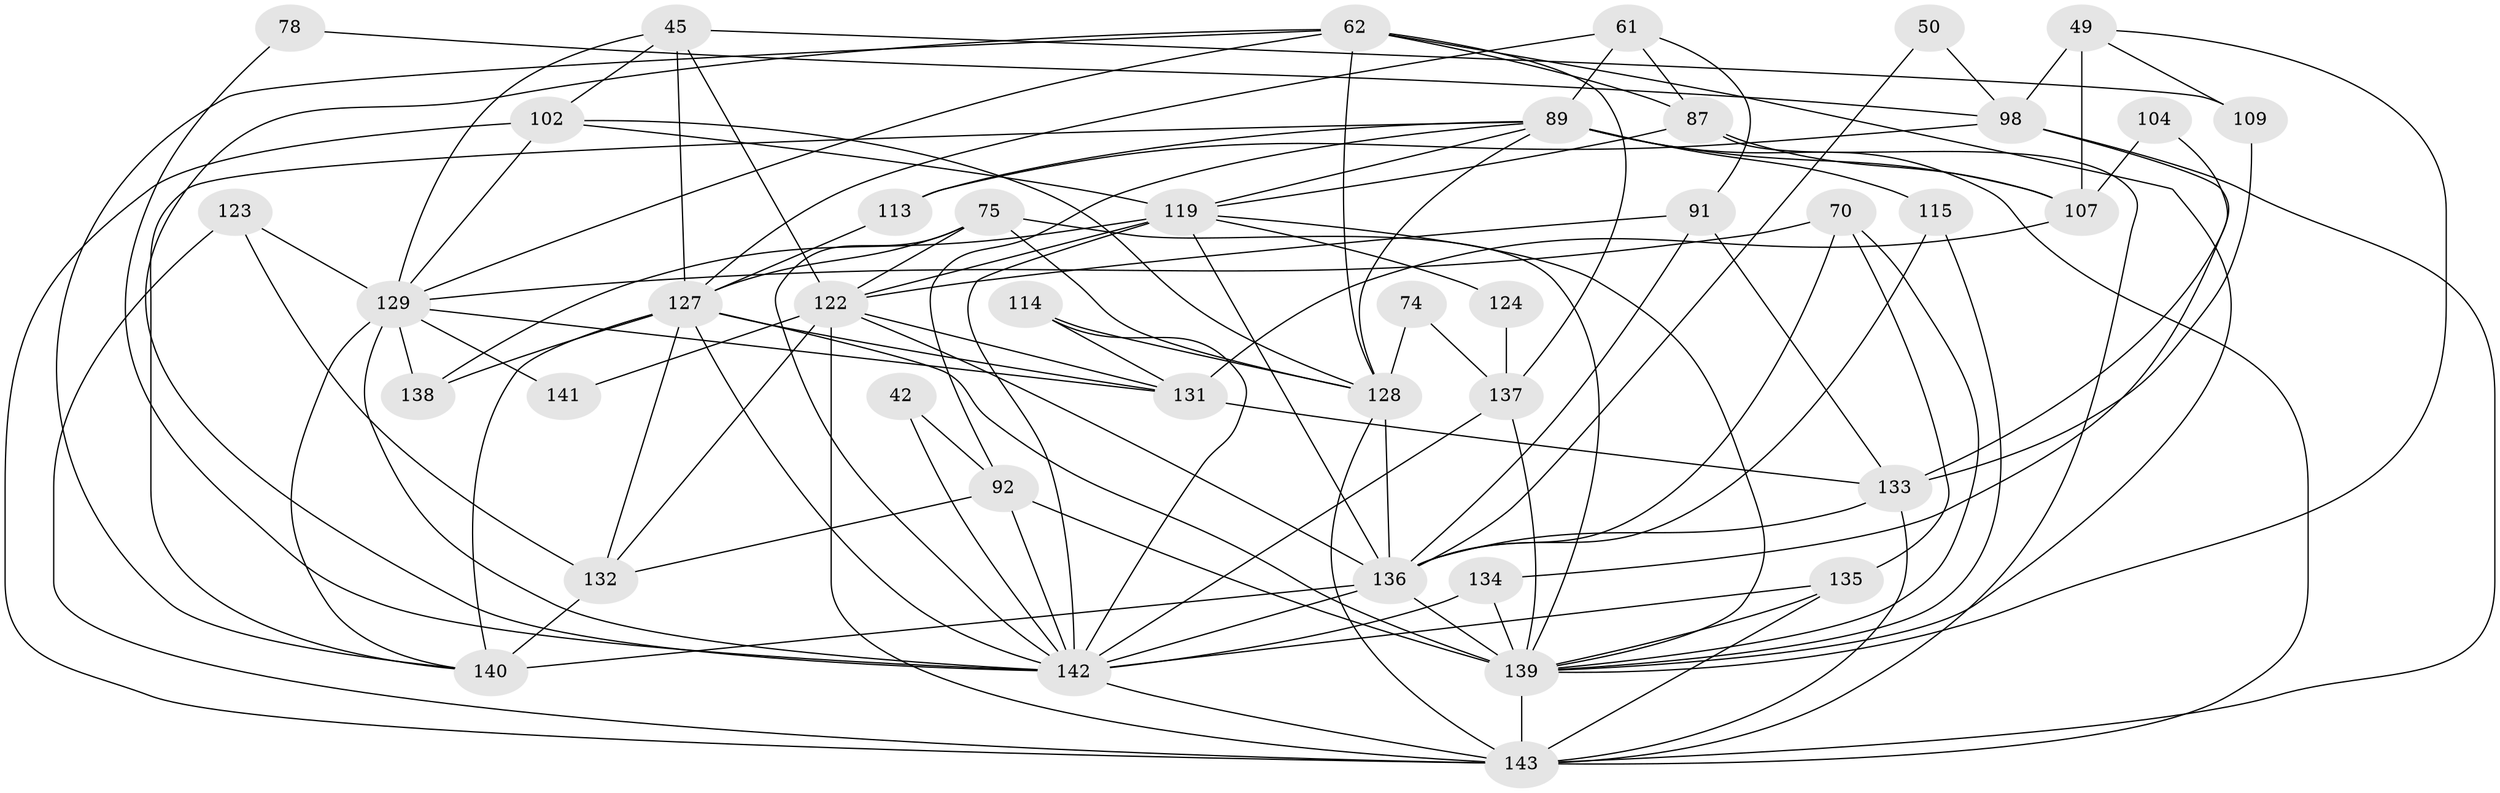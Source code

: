 // original degree distribution, {4: 0.23076923076923078, 3: 0.3006993006993007, 7: 0.027972027972027972, 6: 0.13286713286713286, 5: 0.16783216783216784, 2: 0.13286713286713286, 11: 0.006993006993006993}
// Generated by graph-tools (version 1.1) at 2025/53/03/04/25 21:53:14]
// undirected, 42 vertices, 115 edges
graph export_dot {
graph [start="1"]
  node [color=gray90,style=filled];
  42;
  45 [super="+33+31"];
  49 [super="+47"];
  50;
  61;
  62 [super="+20+35"];
  70 [super="+6"];
  74;
  75 [super="+72"];
  78;
  87 [super="+57"];
  89 [super="+55+68"];
  91;
  92 [super="+79+56"];
  98 [super="+34"];
  102 [super="+99"];
  104;
  107 [super="+19"];
  109 [super="+76"];
  113;
  114;
  115 [super="+106"];
  119 [super="+101+66"];
  122 [super="+53"];
  123;
  124 [super="+86"];
  127 [super="+88+108"];
  128 [super="+116"];
  129 [super="+18+110+120"];
  131 [super="+43"];
  132 [super="+83"];
  133 [super="+24"];
  134;
  135 [super="+103+80"];
  136 [super="+52+4+118+121"];
  137 [super="+97"];
  138;
  139 [super="+64+58+112"];
  140 [super="+32+96+117"];
  141;
  142 [super="+46+100+130"];
  143 [super="+37+84+95+126"];
  42 -- 92 [weight=2];
  42 -- 142;
  45 -- 129;
  45 -- 109 [weight=2];
  45 -- 122;
  45 -- 102;
  45 -- 127 [weight=2];
  49 -- 98;
  49 -- 107 [weight=2];
  49 -- 109;
  49 -- 139;
  50 -- 98;
  50 -- 136;
  61 -- 91;
  61 -- 87;
  61 -- 89;
  61 -- 127;
  62 -- 128 [weight=2];
  62 -- 137 [weight=2];
  62 -- 87 [weight=2];
  62 -- 140;
  62 -- 142;
  62 -- 129;
  62 -- 139;
  70 -- 135 [weight=3];
  70 -- 129;
  70 -- 136 [weight=3];
  70 -- 139;
  74 -- 137;
  74 -- 128;
  75 -- 122;
  75 -- 128;
  75 -- 142;
  75 -- 127;
  75 -- 139;
  78 -- 98;
  78 -- 142;
  87 -- 107 [weight=2];
  87 -- 119;
  87 -- 143 [weight=2];
  89 -- 115 [weight=3];
  89 -- 128;
  89 -- 140 [weight=3];
  89 -- 107 [weight=2];
  89 -- 113;
  89 -- 92;
  89 -- 119 [weight=2];
  89 -- 143 [weight=3];
  91 -- 122;
  91 -- 133 [weight=2];
  91 -- 136;
  92 -- 142 [weight=3];
  92 -- 132;
  92 -- 139 [weight=2];
  98 -- 134 [weight=2];
  98 -- 113;
  98 -- 143;
  102 -- 128;
  102 -- 143 [weight=3];
  102 -- 119 [weight=2];
  102 -- 129;
  104 -- 107;
  104 -- 133;
  107 -- 131;
  109 -- 133 [weight=2];
  113 -- 127;
  114 -- 131;
  114 -- 128;
  114 -- 142;
  115 -- 139;
  115 -- 136;
  119 -- 138;
  119 -- 124 [weight=3];
  119 -- 136 [weight=2];
  119 -- 139 [weight=2];
  119 -- 122;
  119 -- 142 [weight=3];
  122 -- 136;
  122 -- 141;
  122 -- 131 [weight=3];
  122 -- 132;
  122 -- 143 [weight=3];
  123 -- 132;
  123 -- 143;
  123 -- 129;
  124 -- 137 [weight=2];
  127 -- 139 [weight=4];
  127 -- 131 [weight=2];
  127 -- 140 [weight=3];
  127 -- 132;
  127 -- 138;
  127 -- 142;
  128 -- 143;
  128 -- 136 [weight=2];
  129 -- 131;
  129 -- 140;
  129 -- 138;
  129 -- 141;
  129 -- 142 [weight=3];
  131 -- 133 [weight=2];
  132 -- 140 [weight=2];
  133 -- 143;
  133 -- 136 [weight=2];
  134 -- 139;
  134 -- 142 [weight=2];
  135 -- 143 [weight=4];
  135 -- 139 [weight=2];
  135 -- 142;
  136 -- 142 [weight=3];
  136 -- 139 [weight=4];
  136 -- 140 [weight=2];
  137 -- 139 [weight=2];
  137 -- 142;
  139 -- 143 [weight=4];
  142 -- 143 [weight=3];
}
